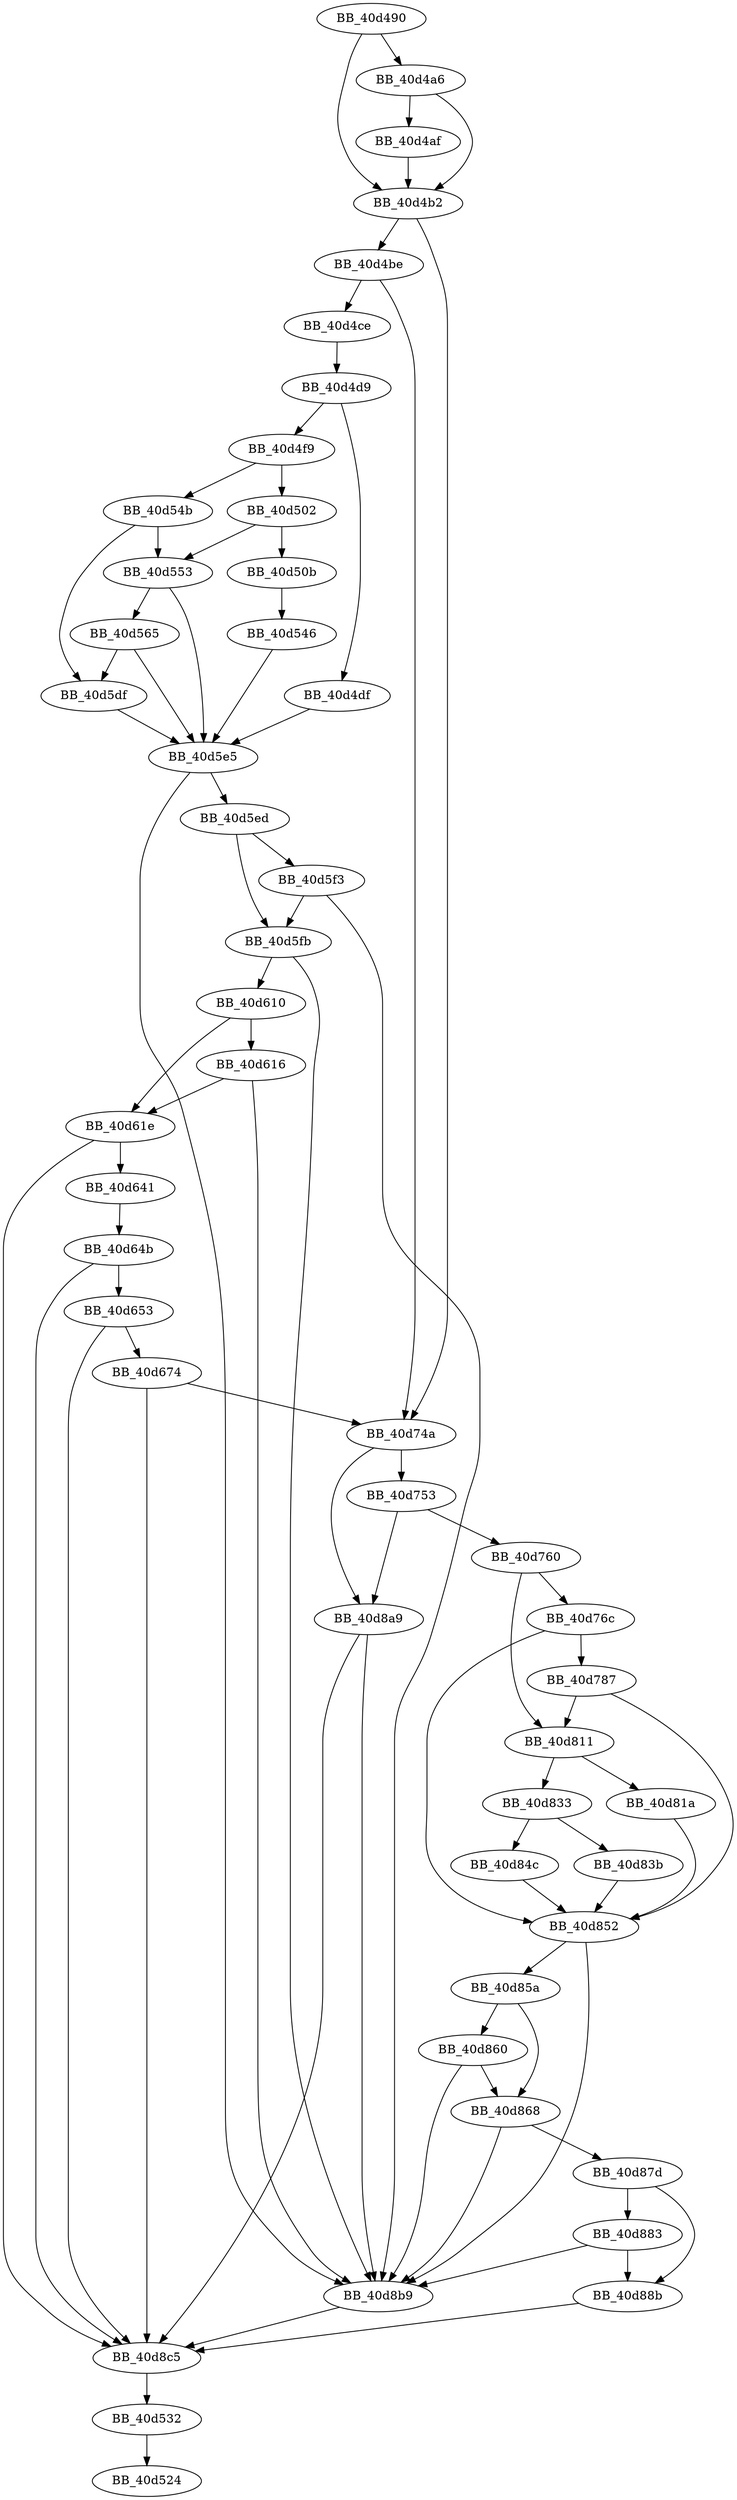 DiGraph sub_40D490{
BB_40d490->BB_40d4a6
BB_40d490->BB_40d4b2
BB_40d4a6->BB_40d4af
BB_40d4a6->BB_40d4b2
BB_40d4af->BB_40d4b2
BB_40d4b2->BB_40d4be
BB_40d4b2->BB_40d74a
BB_40d4be->BB_40d4ce
BB_40d4be->BB_40d74a
BB_40d4ce->BB_40d4d9
BB_40d4d9->BB_40d4df
BB_40d4d9->BB_40d4f9
BB_40d4df->BB_40d5e5
BB_40d4f9->BB_40d502
BB_40d4f9->BB_40d54b
BB_40d502->BB_40d50b
BB_40d502->BB_40d553
BB_40d50b->BB_40d546
BB_40d532->BB_40d524
BB_40d546->BB_40d5e5
BB_40d54b->BB_40d553
BB_40d54b->BB_40d5df
BB_40d553->BB_40d565
BB_40d553->BB_40d5e5
BB_40d565->BB_40d5df
BB_40d565->BB_40d5e5
BB_40d5df->BB_40d5e5
BB_40d5e5->BB_40d5ed
BB_40d5e5->BB_40d8b9
BB_40d5ed->BB_40d5f3
BB_40d5ed->BB_40d5fb
BB_40d5f3->BB_40d5fb
BB_40d5f3->BB_40d8b9
BB_40d5fb->BB_40d610
BB_40d5fb->BB_40d8b9
BB_40d610->BB_40d616
BB_40d610->BB_40d61e
BB_40d616->BB_40d61e
BB_40d616->BB_40d8b9
BB_40d61e->BB_40d641
BB_40d61e->BB_40d8c5
BB_40d641->BB_40d64b
BB_40d64b->BB_40d653
BB_40d64b->BB_40d8c5
BB_40d653->BB_40d674
BB_40d653->BB_40d8c5
BB_40d674->BB_40d74a
BB_40d674->BB_40d8c5
BB_40d74a->BB_40d753
BB_40d74a->BB_40d8a9
BB_40d753->BB_40d760
BB_40d753->BB_40d8a9
BB_40d760->BB_40d76c
BB_40d760->BB_40d811
BB_40d76c->BB_40d787
BB_40d76c->BB_40d852
BB_40d787->BB_40d811
BB_40d787->BB_40d852
BB_40d811->BB_40d81a
BB_40d811->BB_40d833
BB_40d81a->BB_40d852
BB_40d833->BB_40d83b
BB_40d833->BB_40d84c
BB_40d83b->BB_40d852
BB_40d84c->BB_40d852
BB_40d852->BB_40d85a
BB_40d852->BB_40d8b9
BB_40d85a->BB_40d860
BB_40d85a->BB_40d868
BB_40d860->BB_40d868
BB_40d860->BB_40d8b9
BB_40d868->BB_40d87d
BB_40d868->BB_40d8b9
BB_40d87d->BB_40d883
BB_40d87d->BB_40d88b
BB_40d883->BB_40d88b
BB_40d883->BB_40d8b9
BB_40d88b->BB_40d8c5
BB_40d8a9->BB_40d8b9
BB_40d8a9->BB_40d8c5
BB_40d8b9->BB_40d8c5
BB_40d8c5->BB_40d532
}
